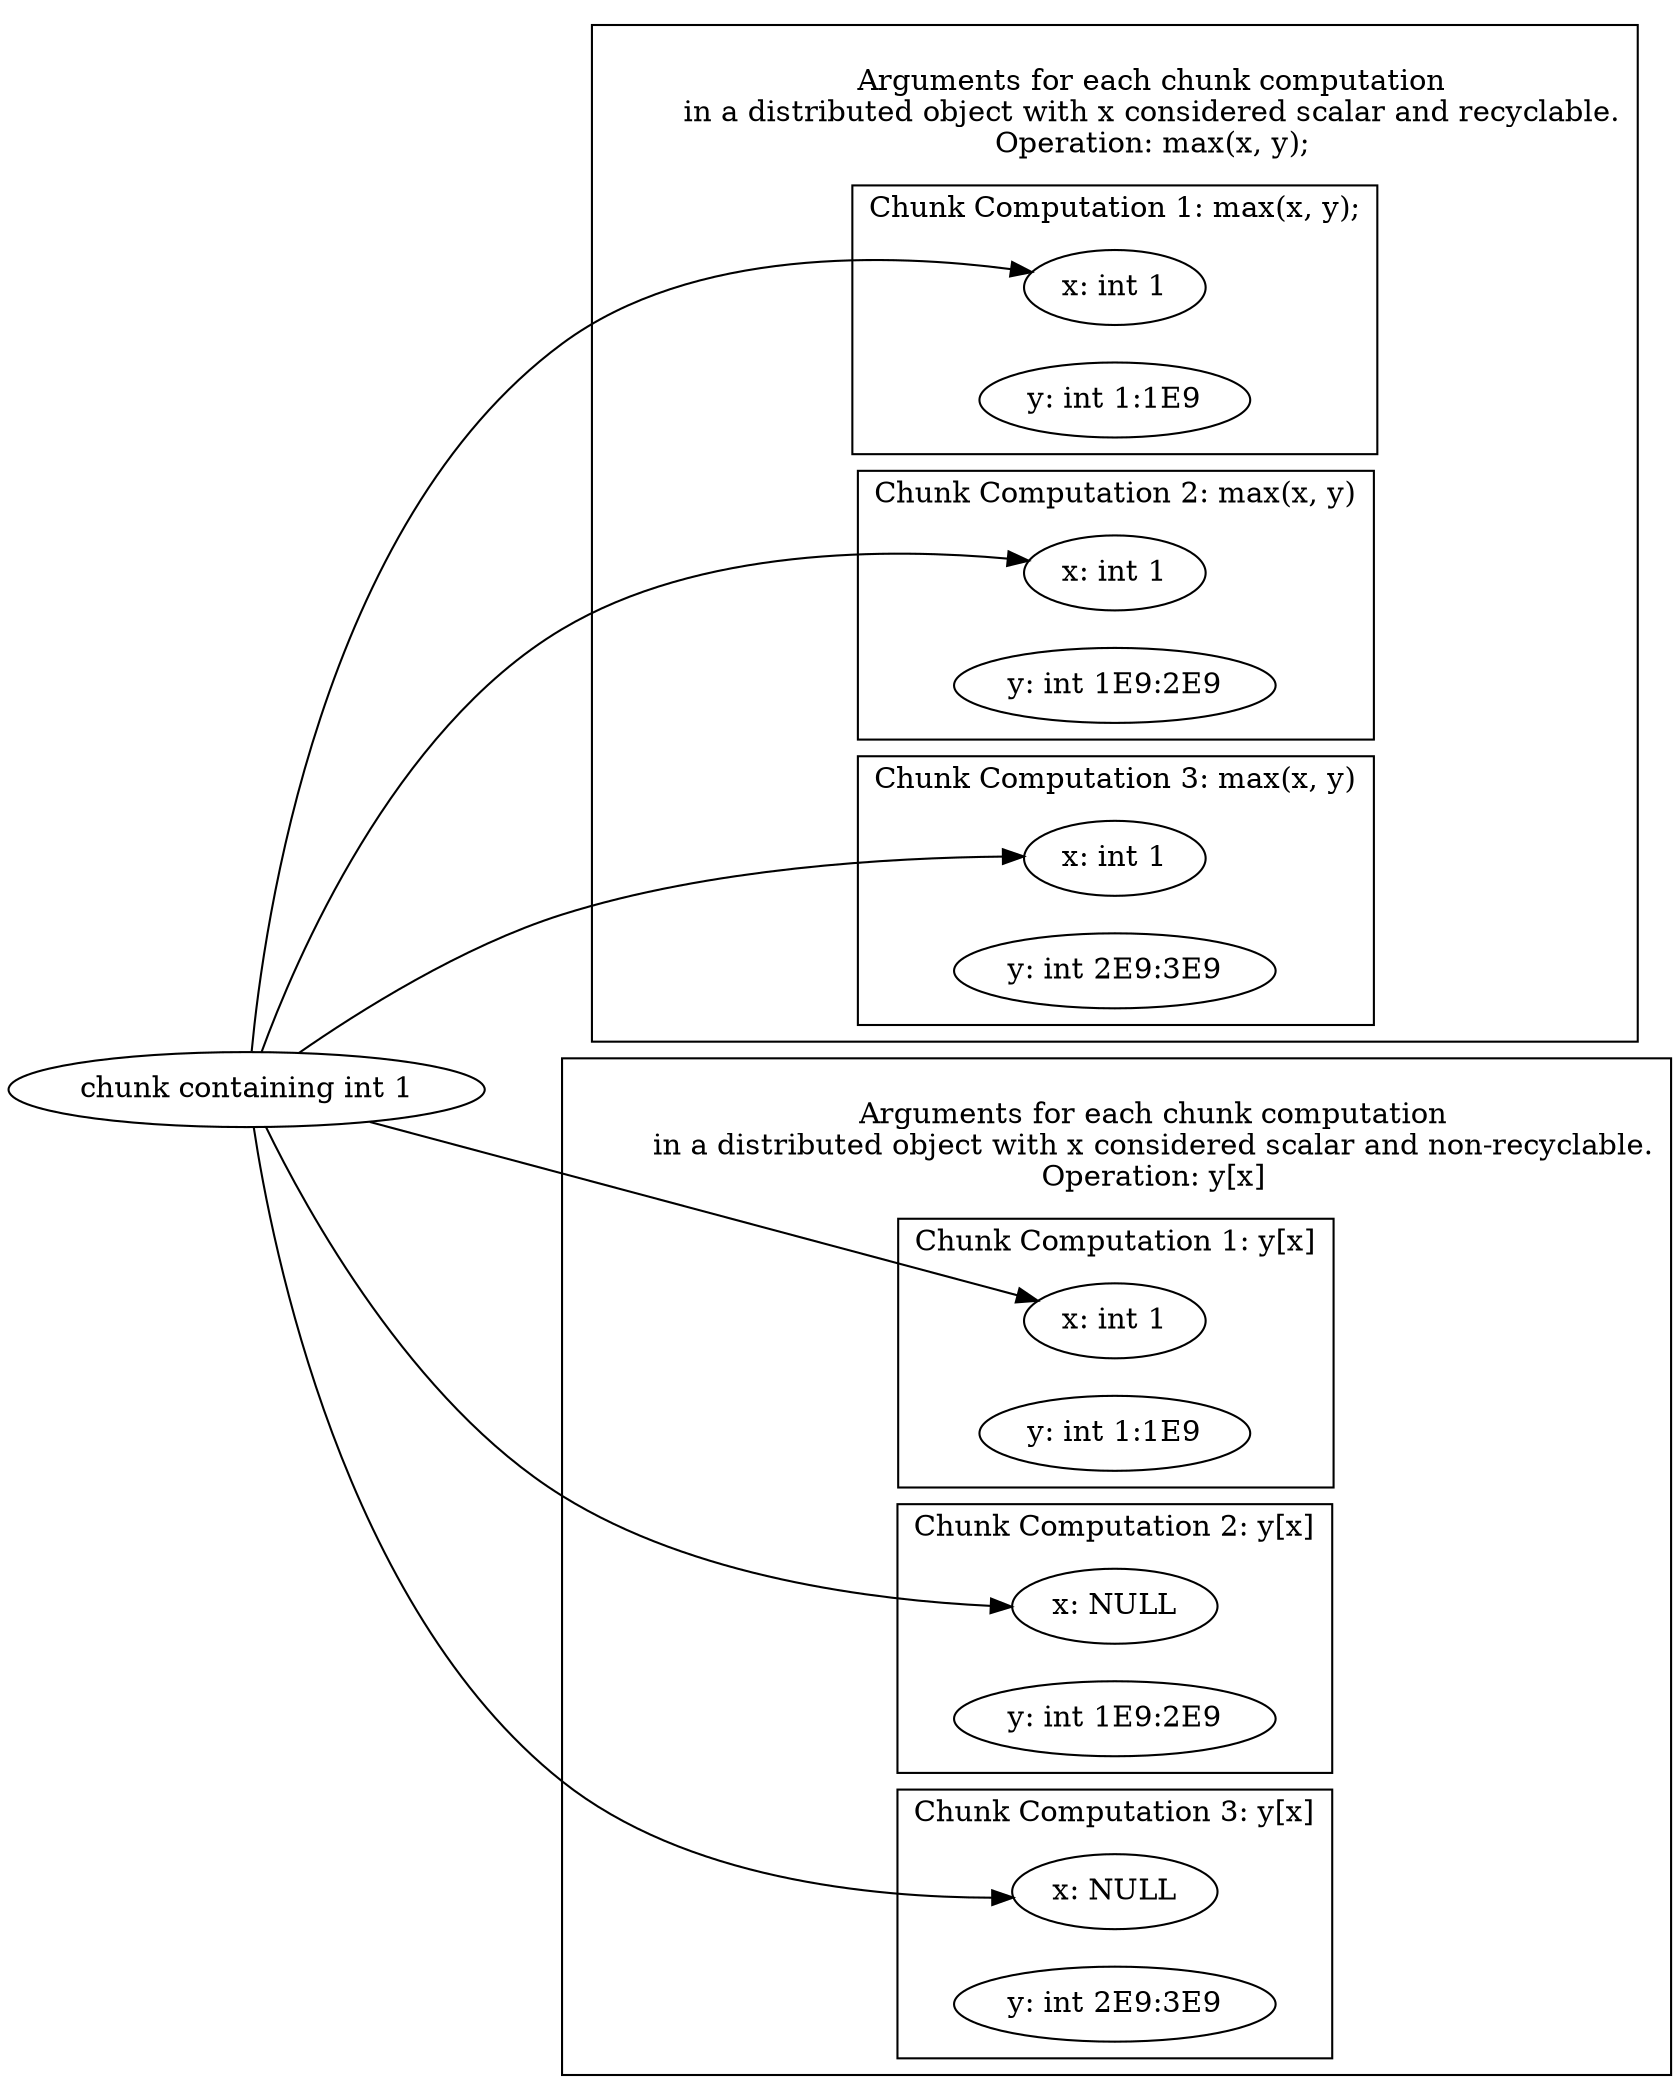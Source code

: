 digraph scalarindex {
    rankdir = LR;


	subgraph cluster_arguments_scalar {
		label="
        Arguments for each chunk computation
        in a distributed object with x considered scalar and recyclable.
        Operation: max(x, y);"
		subgraph cluster_chunkscalar1 {
			label="Chunk Computation 1: max(x, y);"
			xd1[label="x: int 1"];
			yd1[label="y: int 1:1E9"];
		}
        subgraph cluster_chunkscalar2 {
			label="Chunk Computation 2: max(x, y)"
			xd2[label="x: int 1"];
			yd2[label="y: int 1E9:2E9"];
		}
        subgraph cluster_chunkscalar3 {
			label="Chunk Computation 3: max(x, y)"
			xd3[label="x: int 1"];
			yd3[label="y: int 2E9:3E9"];
		}
	}

	subgraph cluster_arguments_converted {
		label="
        Arguments for each chunk computation
        in a distributed object with x considered scalar and non-recyclable.
        Operation: y[x]"
		subgraph cluster_chunkconverted1 {
			label="Chunk Computation 1: y[x]"
			xc1[label="x: int 1"];
			yc1[label="y: int 1:1E9"];
		}
        subgraph cluster_chunkconverted2 {
			label="Chunk Computation 2: y[x]"
			xc2[label="x: NULL"];
			yc2[label="y: int 1E9:2E9"];
		}
        subgraph cluster_chunkconverted3 {
			label="Chunk Computation 3: y[x]"
			xc3[label="x: NULL"];
			yc3[label="y: int 2E9:3E9"];
		}
	}

    
    x[label="chunk containing int 1"];
    x -> {xd1 xd2 xd3 xc1 xc2 xc3};
}
